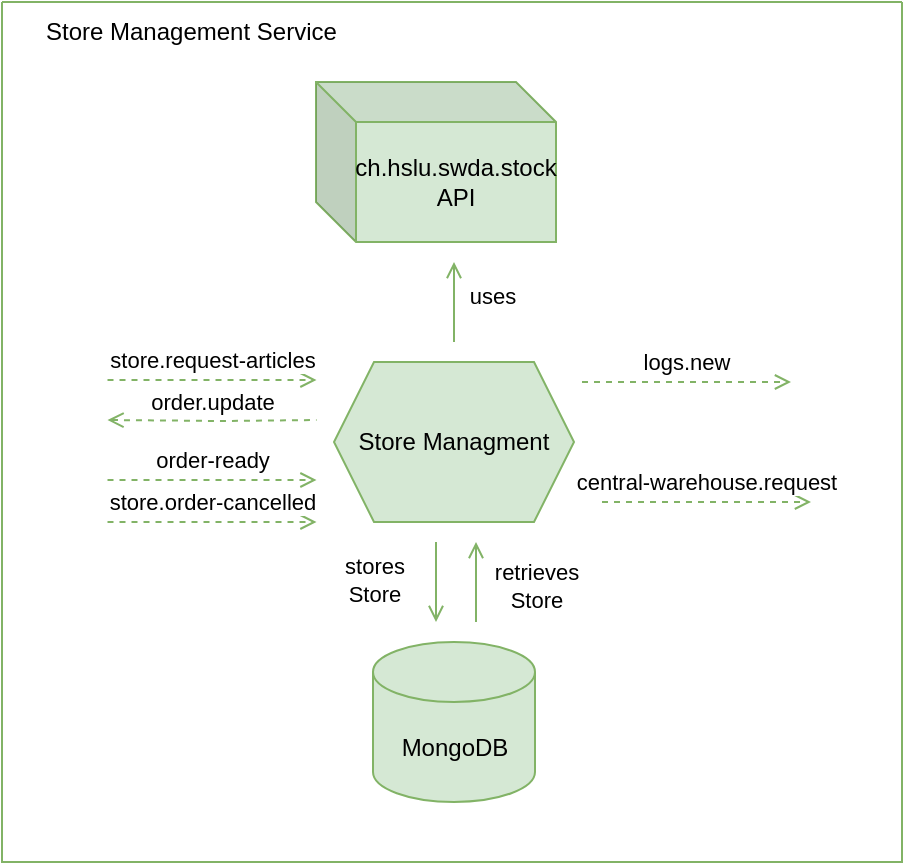 <mxfile version="22.1.22" type="embed">
  <diagram name="Page-1" id="oB8MHlwppOr-tE6rPpJF">
    <mxGraphModel dx="1089" dy="576" grid="1" gridSize="10" guides="1" tooltips="1" connect="1" arrows="1" fold="1" page="1" pageScale="1" pageWidth="1169" pageHeight="1654" math="0" shadow="0">
      <root>
        <mxCell id="0" />
        <mxCell id="1" parent="0" />
        <mxCell id="2" value="" style="swimlane;startSize=0;fillColor=#d5e8d4;strokeColor=#82b366;" vertex="1" parent="1">
          <mxGeometry x="340" y="320" width="450" height="430" as="geometry" />
        </mxCell>
        <mxCell id="3" value="Store Managment" style="shape=hexagon;perimeter=hexagonPerimeter2;whiteSpace=wrap;html=1;fixedSize=1;fillColor=#d5e8d4;strokeColor=#82b366;" vertex="1" parent="2">
          <mxGeometry x="166" y="180" width="120" height="80" as="geometry" />
        </mxCell>
        <mxCell id="8" value="MongoDB" style="shape=cylinder3;whiteSpace=wrap;html=1;boundedLbl=1;backgroundOutline=1;size=15;fillColor=#d5e8d4;strokeColor=#82b366;" vertex="1" parent="2">
          <mxGeometry x="185.5" y="320" width="81" height="80" as="geometry" />
        </mxCell>
        <mxCell id="9" value="" style="endArrow=open;html=1;rounded=0;fillColor=#d5e8d4;strokeColor=#82b366;startArrow=none;startFill=0;endFill=0;" edge="1" parent="2">
          <mxGeometry width="50" height="50" relative="1" as="geometry">
            <mxPoint x="217" y="270" as="sourcePoint" />
            <mxPoint x="217" y="310" as="targetPoint" />
          </mxGeometry>
        </mxCell>
        <mxCell id="10" value="stores&lt;br&gt;Store" style="edgeLabel;html=1;align=center;verticalAlign=middle;resizable=0;points=[];" vertex="1" connectable="0" parent="9">
          <mxGeometry x="-0.053" y="-1" relative="1" as="geometry">
            <mxPoint x="-30" as="offset" />
          </mxGeometry>
        </mxCell>
        <mxCell id="11" value="" style="endArrow=none;html=1;rounded=0;fillColor=#d5e8d4;strokeColor=#82b366;startArrow=open;startFill=0;endFill=0;" edge="1" parent="2">
          <mxGeometry width="50" height="50" relative="1" as="geometry">
            <mxPoint x="237" y="270" as="sourcePoint" />
            <mxPoint x="237" y="310" as="targetPoint" />
          </mxGeometry>
        </mxCell>
        <mxCell id="12" value="retrieves&lt;br&gt;Store" style="edgeLabel;html=1;align=center;verticalAlign=middle;resizable=0;points=[];" vertex="1" connectable="0" parent="11">
          <mxGeometry x="0.085" y="-2" relative="1" as="geometry">
            <mxPoint x="32" as="offset" />
          </mxGeometry>
        </mxCell>
        <mxCell id="13" value="ch.hslu.swda.stock API" style="shape=cube;whiteSpace=wrap;html=1;boundedLbl=1;backgroundOutline=1;darkOpacity=0.05;darkOpacity2=0.1;fillColor=#d5e8d4;strokeColor=#82b366;" vertex="1" parent="2">
          <mxGeometry x="157" y="40" width="120" height="80" as="geometry" />
        </mxCell>
        <mxCell id="14" value="" style="endArrow=open;html=1;rounded=0;fillColor=#d5e8d4;strokeColor=#82b366;endFill=0;" edge="1" parent="2">
          <mxGeometry width="50" height="50" relative="1" as="geometry">
            <mxPoint x="226" y="170" as="sourcePoint" />
            <mxPoint x="226" y="130" as="targetPoint" />
          </mxGeometry>
        </mxCell>
        <mxCell id="15" value="uses" style="edgeLabel;html=1;align=center;verticalAlign=middle;resizable=0;points=[];" vertex="1" connectable="0" parent="14">
          <mxGeometry x="-0.25" relative="1" as="geometry">
            <mxPoint x="19" y="-8" as="offset" />
          </mxGeometry>
        </mxCell>
        <mxCell id="16" value="Store Management Service" style="text;html=1;align=left;verticalAlign=middle;resizable=0;points=[];autosize=1;strokeColor=none;fillColor=none;" vertex="1" parent="2">
          <mxGeometry x="20" width="170" height="30" as="geometry" />
        </mxCell>
        <mxCell id="23" value="" style="rounded=0;orthogonalLoop=1;jettySize=auto;html=1;dashed=1;endArrow=open;endFill=0;fillColor=#d5e8d4;strokeColor=#82b366;entryX=0;entryY=0.5;entryDx=0;entryDy=0;startArrow=none;startFill=0;" edge="1" parent="2">
          <mxGeometry relative="1" as="geometry">
            <mxPoint x="290" y="190" as="sourcePoint" />
            <mxPoint x="394.5" y="190" as="targetPoint" />
          </mxGeometry>
        </mxCell>
        <mxCell id="24" value="logs.new" style="edgeLabel;html=1;align=center;verticalAlign=middle;resizable=0;points=[];" connectable="0" vertex="1" parent="23">
          <mxGeometry x="0.066" y="1" relative="1" as="geometry">
            <mxPoint x="-4" y="-9" as="offset" />
          </mxGeometry>
        </mxCell>
        <mxCell id="33" value="" style="rounded=0;orthogonalLoop=1;jettySize=auto;html=1;dashed=1;endArrow=open;endFill=0;fillColor=#d5e8d4;strokeColor=#82b366;entryX=0;entryY=0.5;entryDx=0;entryDy=0;" edge="1" parent="2">
          <mxGeometry relative="1" as="geometry">
            <mxPoint x="52.75" y="189" as="sourcePoint" />
            <mxPoint x="157.25" y="189" as="targetPoint" />
          </mxGeometry>
        </mxCell>
        <mxCell id="34" value="store.request-articles" style="edgeLabel;html=1;align=center;verticalAlign=middle;resizable=0;points=[];" connectable="0" vertex="1" parent="33">
          <mxGeometry x="0.066" y="1" relative="1" as="geometry">
            <mxPoint x="-4" y="-9" as="offset" />
          </mxGeometry>
        </mxCell>
        <mxCell id="35" value="" style="rounded=0;orthogonalLoop=1;jettySize=auto;html=1;dashed=1;endArrow=open;endFill=0;fillColor=#d5e8d4;strokeColor=#82b366;entryX=0;entryY=0.5;entryDx=0;entryDy=0;" edge="1" parent="2">
          <mxGeometry relative="1" as="geometry">
            <mxPoint x="52.75" y="239" as="sourcePoint" />
            <mxPoint x="157.25" y="239" as="targetPoint" />
          </mxGeometry>
        </mxCell>
        <mxCell id="36" value="order-ready" style="edgeLabel;html=1;align=center;verticalAlign=middle;resizable=0;points=[];" connectable="0" vertex="1" parent="35">
          <mxGeometry x="0.066" y="1" relative="1" as="geometry">
            <mxPoint x="-4" y="-9" as="offset" />
          </mxGeometry>
        </mxCell>
        <mxCell id="39" value="" style="rounded=0;orthogonalLoop=1;jettySize=auto;html=1;dashed=1;endArrow=none;endFill=0;fillColor=#d5e8d4;strokeColor=#82b366;entryX=0;entryY=0.5;entryDx=0;entryDy=0;startArrow=open;startFill=0;" edge="1" parent="2">
          <mxGeometry relative="1" as="geometry">
            <mxPoint x="52.75" y="209" as="sourcePoint" />
            <mxPoint x="157.25" y="209" as="targetPoint" />
            <Array as="points">
              <mxPoint x="110" y="209.5" />
            </Array>
          </mxGeometry>
        </mxCell>
        <mxCell id="40" value="order.update" style="edgeLabel;html=1;align=center;verticalAlign=middle;resizable=0;points=[];" connectable="0" vertex="1" parent="39">
          <mxGeometry x="0.066" y="1" relative="1" as="geometry">
            <mxPoint x="-4" y="-9" as="offset" />
          </mxGeometry>
        </mxCell>
        <mxCell id="41" value="" style="rounded=0;orthogonalLoop=1;jettySize=auto;html=1;dashed=1;endArrow=open;endFill=0;fillColor=#d5e8d4;strokeColor=#82b366;entryX=0;entryY=0.5;entryDx=0;entryDy=0;" edge="1" parent="2">
          <mxGeometry relative="1" as="geometry">
            <mxPoint x="52.75" y="260" as="sourcePoint" />
            <mxPoint x="157.25" y="260" as="targetPoint" />
          </mxGeometry>
        </mxCell>
        <mxCell id="42" value="store.order-cancelled" style="edgeLabel;html=1;align=center;verticalAlign=middle;resizable=0;points=[];" connectable="0" vertex="1" parent="41">
          <mxGeometry x="0.066" y="1" relative="1" as="geometry">
            <mxPoint x="-4" y="-9" as="offset" />
          </mxGeometry>
        </mxCell>
        <mxCell id="43" value="" style="rounded=0;orthogonalLoop=1;jettySize=auto;html=1;dashed=1;endArrow=open;endFill=0;fillColor=#d5e8d4;strokeColor=#82b366;entryX=0;entryY=0.5;entryDx=0;entryDy=0;" edge="1" parent="2">
          <mxGeometry relative="1" as="geometry">
            <mxPoint x="300" y="250" as="sourcePoint" />
            <mxPoint x="404.5" y="250" as="targetPoint" />
          </mxGeometry>
        </mxCell>
        <mxCell id="44" value="central-warehouse.request" style="edgeLabel;html=1;align=center;verticalAlign=middle;resizable=0;points=[];" connectable="0" vertex="1" parent="43">
          <mxGeometry x="0.066" y="1" relative="1" as="geometry">
            <mxPoint x="-4" y="-9" as="offset" />
          </mxGeometry>
        </mxCell>
      </root>
    </mxGraphModel>
  </diagram>
</mxfile>
